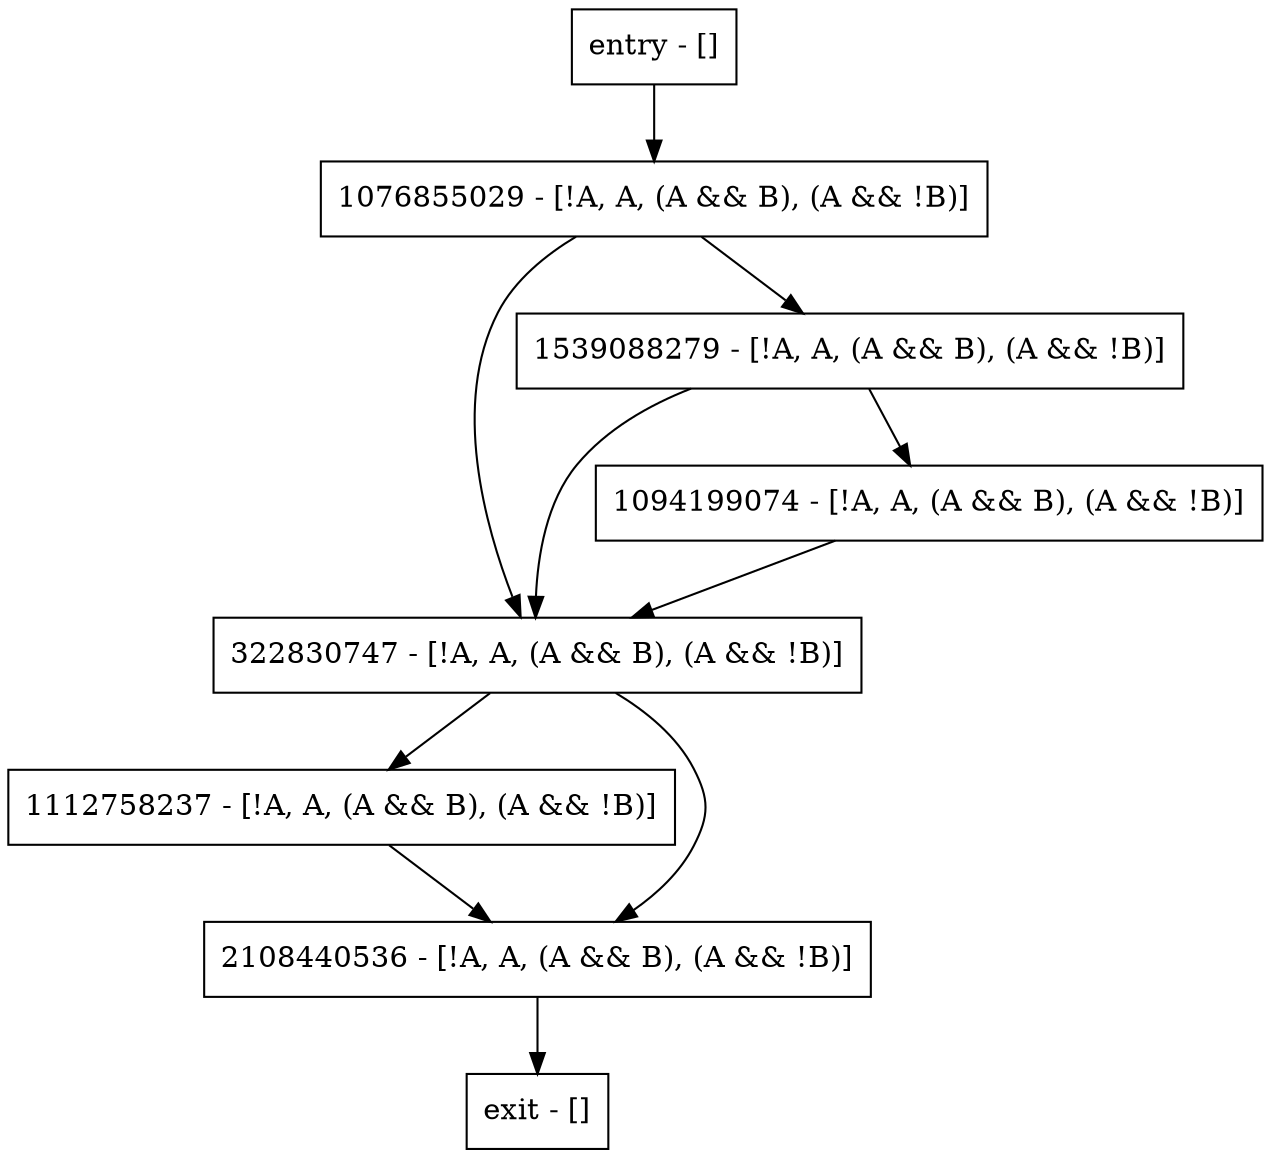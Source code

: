 digraph main {
node [shape=record];
entry [label="entry - []"];
exit [label="exit - []"];
322830747 [label="322830747 - [!A, A, (A && B), (A && !B)]"];
1094199074 [label="1094199074 - [!A, A, (A && B), (A && !B)]"];
1112758237 [label="1112758237 - [!A, A, (A && B), (A && !B)]"];
2108440536 [label="2108440536 - [!A, A, (A && B), (A && !B)]"];
1076855029 [label="1076855029 - [!A, A, (A && B), (A && !B)]"];
1539088279 [label="1539088279 - [!A, A, (A && B), (A && !B)]"];
entry;
exit;
entry -> 1076855029;
322830747 -> 1112758237;
322830747 -> 2108440536;
1094199074 -> 322830747;
1112758237 -> 2108440536;
2108440536 -> exit;
1076855029 -> 322830747;
1076855029 -> 1539088279;
1539088279 -> 322830747;
1539088279 -> 1094199074;
}
